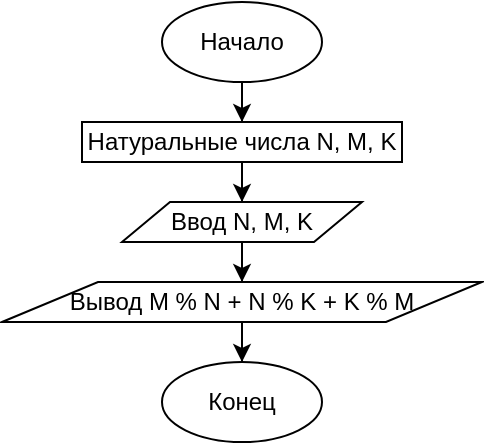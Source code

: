 <mxfile version="13.1.14" type="device"><diagram id="Hsi1N0cberL_-BoPGEi5" name="Page-1"><mxGraphModel dx="530" dy="210" grid="1" gridSize="10" guides="1" tooltips="1" connect="1" arrows="1" fold="1" page="1" pageScale="1" pageWidth="850" pageHeight="1100" math="0" shadow="0"><root><mxCell id="0"/><mxCell id="1" parent="0"/><mxCell id="LDhQOHuRyV1jIk14AgpL-7" style="edgeStyle=orthogonalEdgeStyle;rounded=0;orthogonalLoop=1;jettySize=auto;html=1;entryX=0.5;entryY=0;entryDx=0;entryDy=0;" edge="1" parent="1" source="LDhQOHuRyV1jIk14AgpL-1" target="LDhQOHuRyV1jIk14AgpL-6"><mxGeometry relative="1" as="geometry"/></mxCell><mxCell id="LDhQOHuRyV1jIk14AgpL-1" value="Начало" style="ellipse;whiteSpace=wrap;html=1;" vertex="1" parent="1"><mxGeometry x="200" y="80" width="80" height="40" as="geometry"/></mxCell><mxCell id="LDhQOHuRyV1jIk14AgpL-5" style="edgeStyle=orthogonalEdgeStyle;rounded=0;orthogonalLoop=1;jettySize=auto;html=1;entryX=0.5;entryY=0;entryDx=0;entryDy=0;" edge="1" parent="1" source="LDhQOHuRyV1jIk14AgpL-2" target="LDhQOHuRyV1jIk14AgpL-4"><mxGeometry relative="1" as="geometry"/></mxCell><mxCell id="LDhQOHuRyV1jIk14AgpL-2" value="Вывод M % N + N % K + K % M" style="shape=parallelogram;perimeter=parallelogramPerimeter;whiteSpace=wrap;html=1;" vertex="1" parent="1"><mxGeometry x="120" y="220" width="240" height="20" as="geometry"/></mxCell><mxCell id="LDhQOHuRyV1jIk14AgpL-4" value="Конец" style="ellipse;whiteSpace=wrap;html=1;" vertex="1" parent="1"><mxGeometry x="200" y="260" width="80" height="40" as="geometry"/></mxCell><mxCell id="LDhQOHuRyV1jIk14AgpL-13" style="edgeStyle=orthogonalEdgeStyle;rounded=0;orthogonalLoop=1;jettySize=auto;html=1;" edge="1" parent="1" source="LDhQOHuRyV1jIk14AgpL-6" target="LDhQOHuRyV1jIk14AgpL-12"><mxGeometry relative="1" as="geometry"/></mxCell><mxCell id="LDhQOHuRyV1jIk14AgpL-6" value="Натуральные числа&amp;nbsp;N, M, K" style="rounded=0;whiteSpace=wrap;html=1;" vertex="1" parent="1"><mxGeometry x="160" y="140" width="160" height="20" as="geometry"/></mxCell><mxCell id="LDhQOHuRyV1jIk14AgpL-14" style="edgeStyle=orthogonalEdgeStyle;rounded=0;orthogonalLoop=1;jettySize=auto;html=1;entryX=0.5;entryY=0;entryDx=0;entryDy=0;" edge="1" parent="1" source="LDhQOHuRyV1jIk14AgpL-12" target="LDhQOHuRyV1jIk14AgpL-2"><mxGeometry relative="1" as="geometry"/></mxCell><mxCell id="LDhQOHuRyV1jIk14AgpL-12" value="Ввод&amp;nbsp;N, M, K" style="shape=parallelogram;perimeter=parallelogramPerimeter;whiteSpace=wrap;html=1;" vertex="1" parent="1"><mxGeometry x="180" y="180" width="120" height="20" as="geometry"/></mxCell></root></mxGraphModel></diagram></mxfile>